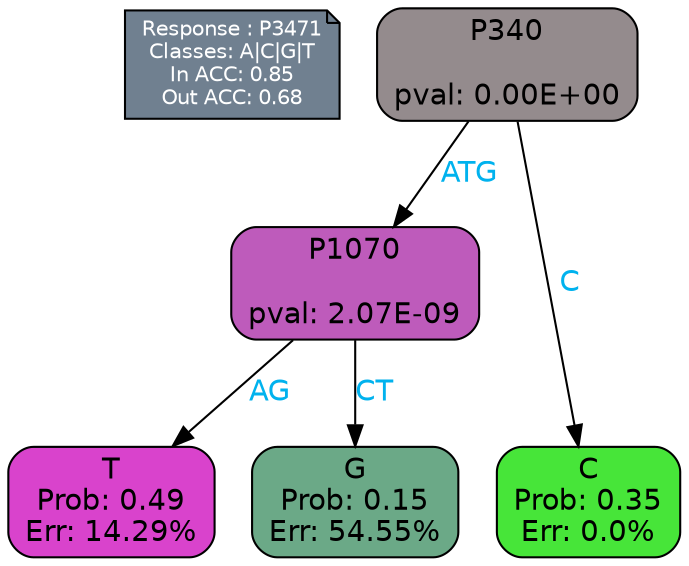 digraph Tree {
node [shape=box, style="filled, rounded", color="black", fontname=helvetica] ;
graph [ranksep=equally, splines=polylines, bgcolor=transparent, dpi=600] ;
edge [fontname=helvetica] ;
LEGEND [label="Response : P3471
Classes: A|C|G|T
In ACC: 0.85
Out ACC: 0.68
",shape=note,align=left,style=filled,fillcolor="slategray",fontcolor="white",fontsize=10];1 [label="P340

pval: 0.00E+00", fillcolor="#948b8d"] ;
2 [label="P1070

pval: 2.07E-09", fillcolor="#be5bbb"] ;
3 [label="T
Prob: 0.49
Err: 14.29%", fillcolor="#d943cc"] ;
4 [label="G
Prob: 0.15
Err: 54.55%", fillcolor="#6ba987"] ;
5 [label="C
Prob: 0.35
Err: 0.0%", fillcolor="#47e539"] ;
1 -> 2 [label="ATG",fontcolor=deepskyblue2] ;
1 -> 5 [label="C",fontcolor=deepskyblue2] ;
2 -> 3 [label="AG",fontcolor=deepskyblue2] ;
2 -> 4 [label="CT",fontcolor=deepskyblue2] ;
{rank = same; 3;4;5;}{rank = same; LEGEND;1;}}